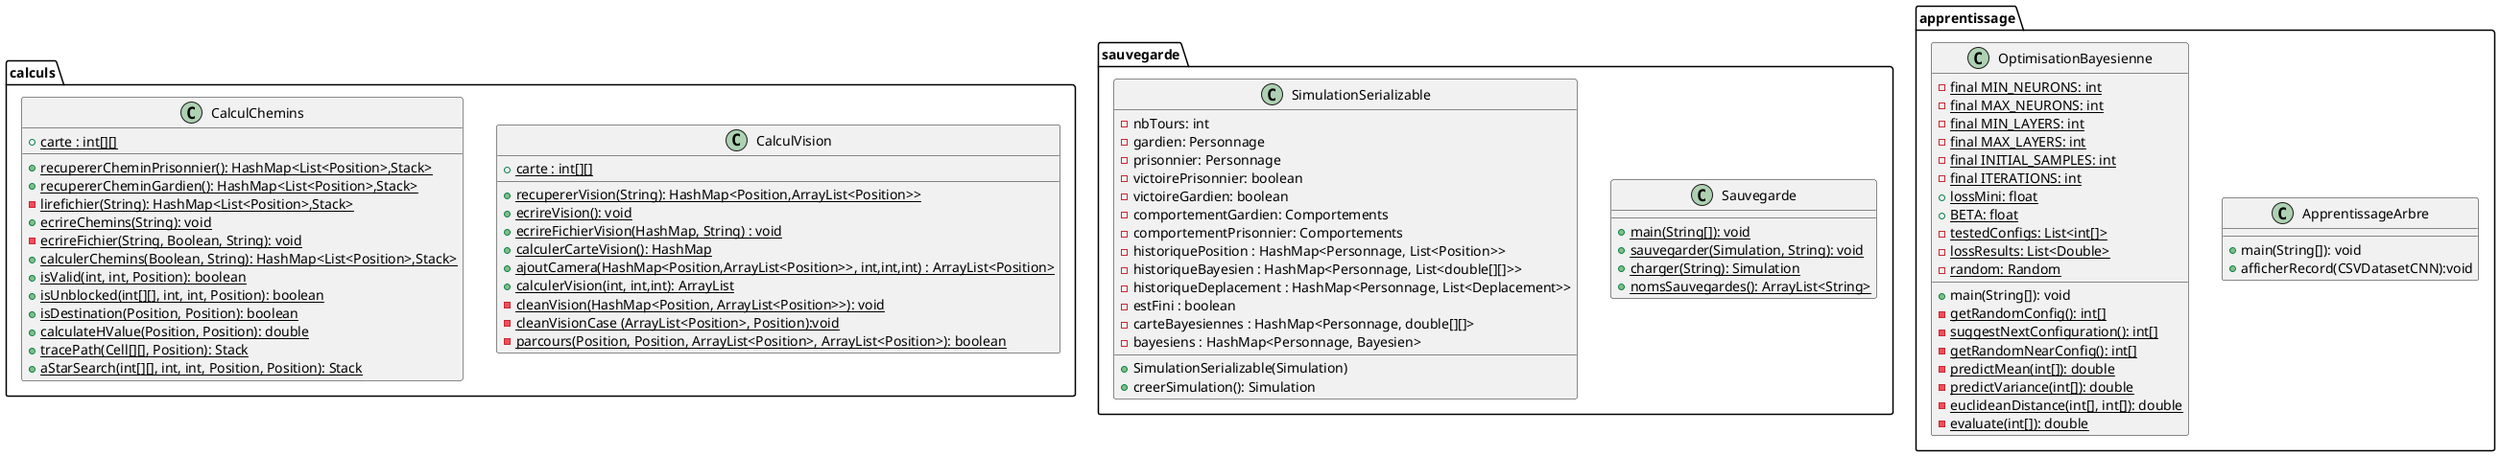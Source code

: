 @startuml
package "calculs"{
  class CalculVision{
    + {static} carte : int[][]
    + {static} recupererVision(String): HashMap<Position,ArrayList<Position>>
    + {static} ecrireVision(): void
    + {static} ecrireFichierVision(HashMap, String) : void
    + {static} calculerCarteVision(): HashMap
    + {static} ajoutCamera(HashMap<Position,ArrayList<Position>>, int,int,int) : ArrayList<Position>
    + {static} calculerVision(int, int,int): ArrayList
    - {static} cleanVision(HashMap<Position, ArrayList<Position>>): void
    - {static} cleanVisionCase (ArrayList<Position>, Position):void
    - {static} parcours(Position, Position, ArrayList<Position>, ArrayList<Position>): boolean
  }
  class CalculChemins {
    + {static} carte : int[][]
    + {static} recupererCheminPrisonnier(): HashMap<List<Position>,Stack>
    + {static} recupererCheminGardien(): HashMap<List<Position>,Stack>
    - {static} lirefichier(String): HashMap<List<Position>,Stack>
    + {static} ecrireChemins(String): void
    - {static} ecrireFichier(String, Boolean, String): void
    + {static} calculerChemins(Boolean, String): HashMap<List<Position>,Stack>
    + {static} isValid(int, int, Position): boolean
    + {static} isUnblocked(int[][], int, int, Position): boolean
    + {static} isDestination(Position, Position): boolean
    + {static} calculateHValue(Position, Position): double
    + {static} tracePath(Cell[][], Position): Stack
    + {static} aStarSearch(int[][], int, int, Position, Position): Stack
  }
}

package sauvegarde{
    class Sauvegarde{
    + {static} main(String[]): void
    + {static} sauvegarder(Simulation, String): void
    + {static} charger(String): Simulation
    + {static} nomsSauvegardes(): ArrayList<String>
    }
    class SimulationSerializable{
        - nbTours: int
        - gardien: Personnage
        - prisonnier: Personnage
        - victoirePrisonnier: boolean
        - victoireGardien: boolean
        - comportementGardien: Comportements
        - comportementPrisonnier: Comportements
        - historiquePosition : HashMap<Personnage, List<Position>>
        - historiqueBayesien : HashMap<Personnage, List<double[][]>>
        - historiqueDeplacement : HashMap<Personnage, List<Deplacement>>
        - estFini : boolean
        - carteBayesiennes : HashMap<Personnage, double[][]>
        - bayesiens : HashMap<Personnage, Bayesien>
        + SimulationSerializable(Simulation)
        + creerSimulation(): Simulation
    }
}
package "apprentissage"{
    class ApprentissageArbre{
        + main(String[]): void
        + afficherRecord(CSVDatasetCNN):void
    }
    class OptimisationBayesienne{
        - {static} final MIN_NEURONS: int
        - {static} final MAX_NEURONS: int
        - {static} final MIN_LAYERS: int
        - {static} final MAX_LAYERS: int
        - {static} final INITIAL_SAMPLES: int
        - {static} final ITERATIONS: int
        + {static} lossMini: float
        + {static} BETA: float
        - {static} testedConfigs: List<int[]>
        - {static} lossResults: List<Double>
        - {static} random: Random
        + main(String[]): void
        - {static} getRandomConfig(): int[]
        - {static} suggestNextConfiguration(): int[]
        - {static} getRandomNearConfig(): int[]
        - {static} predictMean(int[]): double
        - {static} predictVariance(int[]): double
        - {static} euclideanDistance(int[], int[]): double
        - {static} evaluate(int[]): double
    }
  }

@enduml